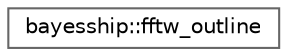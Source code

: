 digraph "Graphical Class Hierarchy"
{
 // LATEX_PDF_SIZE
  bgcolor="transparent";
  edge [fontname=Helvetica,fontsize=10,labelfontname=Helvetica,labelfontsize=10];
  node [fontname=Helvetica,fontsize=10,shape=box,height=0.2,width=0.4];
  rankdir="LR";
  Node0 [label="bayesship::fftw_outline",height=0.2,width=0.4,color="grey40", fillcolor="white", style="filled",URL="$structbayesship_1_1fftw__outline.html",tooltip=" "];
}
